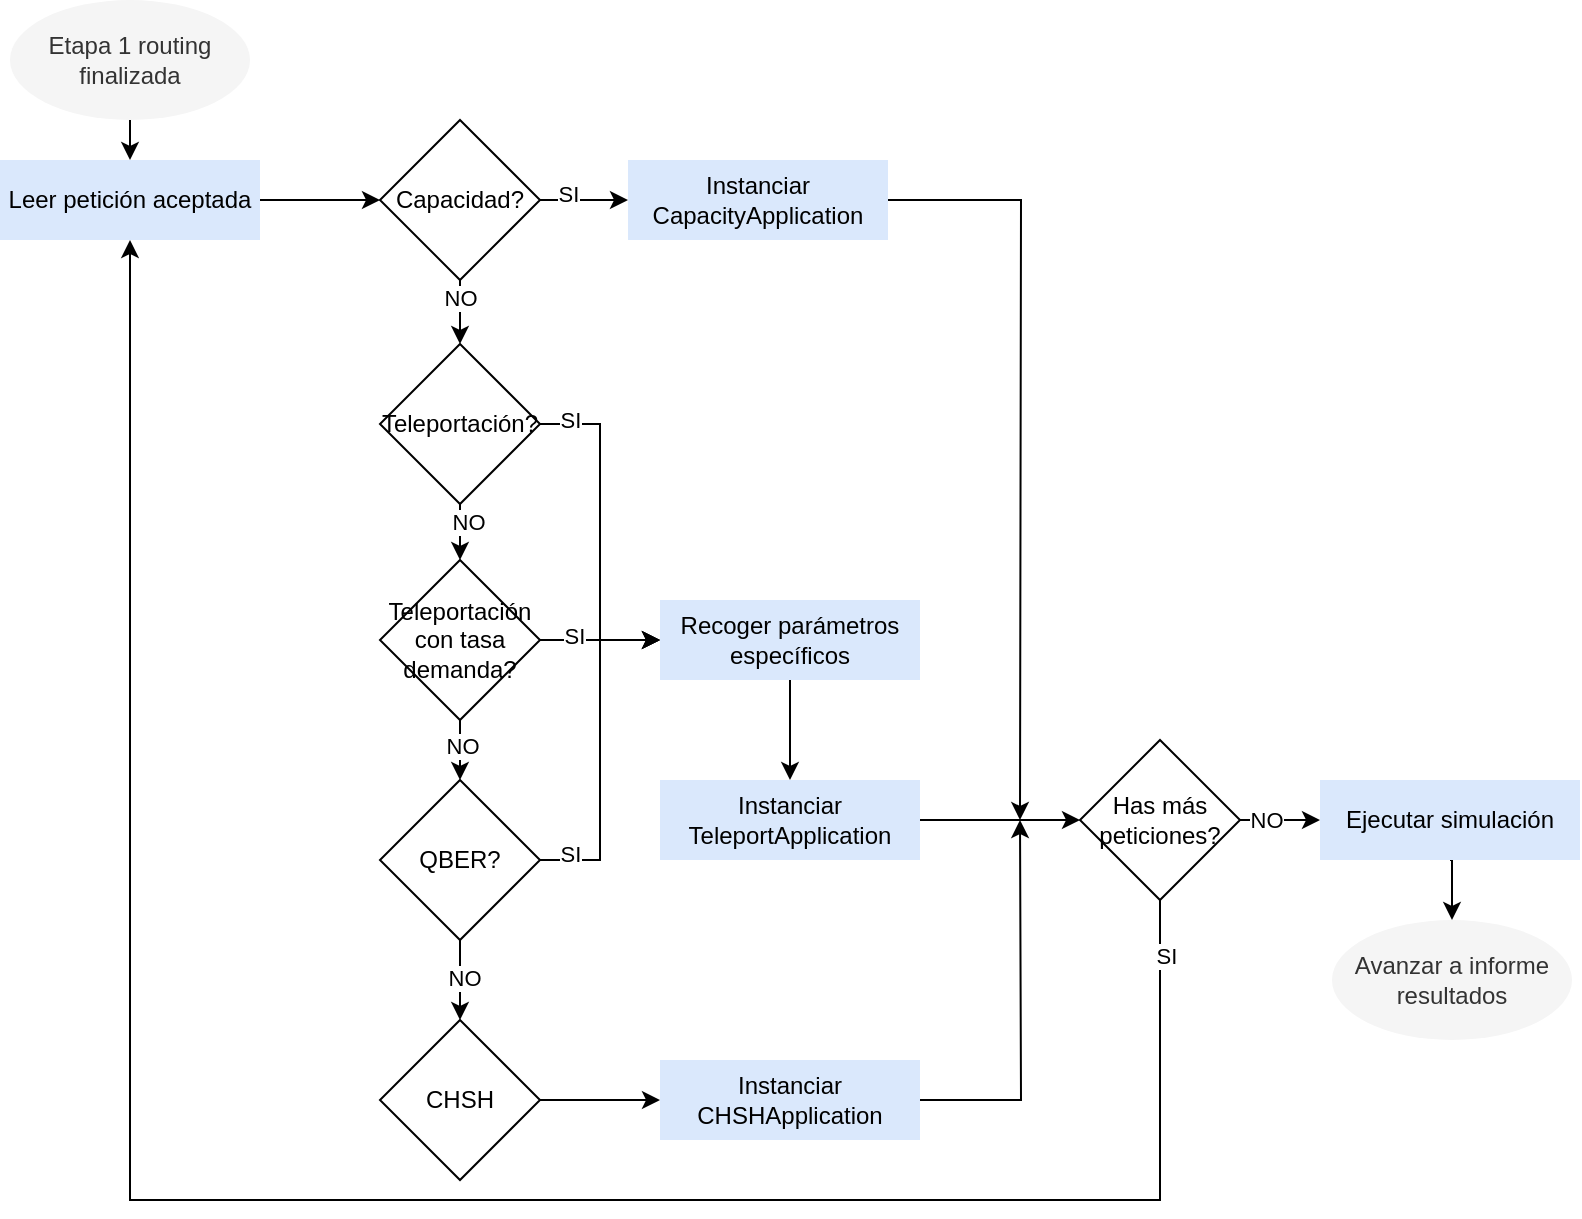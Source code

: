 <mxfile version="24.2.5" type="device">
  <diagram name="Página-1" id="qgvcxrSwzUw72z822c70">
    <mxGraphModel dx="880" dy="481" grid="1" gridSize="10" guides="1" tooltips="1" connect="1" arrows="1" fold="1" page="1" pageScale="1" pageWidth="827" pageHeight="583" math="0" shadow="0">
      <root>
        <mxCell id="0" />
        <mxCell id="1" parent="0" />
        <mxCell id="8cTxROg3GOvID4Hg6Qs1-18" style="edgeStyle=orthogonalEdgeStyle;rounded=0;orthogonalLoop=1;jettySize=auto;html=1;exitX=1;exitY=0.5;exitDx=0;exitDy=0;entryX=0;entryY=0.5;entryDx=0;entryDy=0;" parent="1" source="8cTxROg3GOvID4Hg6Qs1-2" target="8cTxROg3GOvID4Hg6Qs1-14" edge="1">
          <mxGeometry relative="1" as="geometry" />
        </mxCell>
        <mxCell id="8cTxROg3GOvID4Hg6Qs1-2" value="Leer petición aceptada" style="rounded=0;whiteSpace=wrap;html=1;fillColor=#dae8fc;strokeColor=none;" parent="1" vertex="1">
          <mxGeometry x="100" y="160" width="130" height="40" as="geometry" />
        </mxCell>
        <mxCell id="8cTxROg3GOvID4Hg6Qs1-3" style="edgeStyle=orthogonalEdgeStyle;rounded=0;orthogonalLoop=1;jettySize=auto;html=1;exitX=0.5;exitY=1;exitDx=0;exitDy=0;entryX=0.5;entryY=0;entryDx=0;entryDy=0;" parent="1" source="8cTxROg3GOvID4Hg6Qs1-4" target="8cTxROg3GOvID4Hg6Qs1-2" edge="1">
          <mxGeometry relative="1" as="geometry" />
        </mxCell>
        <mxCell id="8cTxROg3GOvID4Hg6Qs1-4" value="Etapa 1 routing finalizada" style="ellipse;whiteSpace=wrap;html=1;fillColor=#f5f5f5;fontColor=#333333;strokeColor=none;" parent="1" vertex="1">
          <mxGeometry x="105" y="80" width="120" height="60" as="geometry" />
        </mxCell>
        <mxCell id="8cTxROg3GOvID4Hg6Qs1-11" value="Avanzar a informe resultados" style="ellipse;whiteSpace=wrap;html=1;fillColor=#f5f5f5;fontColor=#333333;strokeColor=none;" parent="1" vertex="1">
          <mxGeometry x="766" y="540" width="120" height="60" as="geometry" />
        </mxCell>
        <mxCell id="X9Y8WOIghJyttMzxQjOV-12" style="edgeStyle=orthogonalEdgeStyle;rounded=0;orthogonalLoop=1;jettySize=auto;html=1;exitX=1;exitY=0.5;exitDx=0;exitDy=0;" edge="1" parent="1" source="8cTxROg3GOvID4Hg6Qs1-13">
          <mxGeometry relative="1" as="geometry">
            <mxPoint x="610" y="490" as="targetPoint" />
          </mxGeometry>
        </mxCell>
        <mxCell id="8cTxROg3GOvID4Hg6Qs1-13" value="Instanciar CapacityApplication" style="rounded=0;whiteSpace=wrap;html=1;fillColor=#dae8fc;strokeColor=none;" parent="1" vertex="1">
          <mxGeometry x="414" y="160" width="130" height="40" as="geometry" />
        </mxCell>
        <mxCell id="8cTxROg3GOvID4Hg6Qs1-21" style="edgeStyle=orthogonalEdgeStyle;rounded=0;orthogonalLoop=1;jettySize=auto;html=1;exitX=1;exitY=0.5;exitDx=0;exitDy=0;entryX=0;entryY=0.5;entryDx=0;entryDy=0;" parent="1" source="8cTxROg3GOvID4Hg6Qs1-14" target="8cTxROg3GOvID4Hg6Qs1-13" edge="1">
          <mxGeometry relative="1" as="geometry" />
        </mxCell>
        <mxCell id="8cTxROg3GOvID4Hg6Qs1-25" value="SI" style="edgeLabel;html=1;align=center;verticalAlign=middle;resizable=0;points=[];" parent="8cTxROg3GOvID4Hg6Qs1-21" vertex="1" connectable="0">
          <mxGeometry x="-0.364" y="3" relative="1" as="geometry">
            <mxPoint as="offset" />
          </mxGeometry>
        </mxCell>
        <mxCell id="8cTxROg3GOvID4Hg6Qs1-22" style="edgeStyle=orthogonalEdgeStyle;rounded=0;orthogonalLoop=1;jettySize=auto;html=1;exitX=0.5;exitY=1;exitDx=0;exitDy=0;entryX=0.5;entryY=0;entryDx=0;entryDy=0;" parent="1" source="8cTxROg3GOvID4Hg6Qs1-14" target="8cTxROg3GOvID4Hg6Qs1-15" edge="1">
          <mxGeometry relative="1" as="geometry" />
        </mxCell>
        <mxCell id="8cTxROg3GOvID4Hg6Qs1-26" value="NO" style="edgeLabel;html=1;align=center;verticalAlign=middle;resizable=0;points=[];" parent="8cTxROg3GOvID4Hg6Qs1-22" vertex="1" connectable="0">
          <mxGeometry x="-0.438" relative="1" as="geometry">
            <mxPoint as="offset" />
          </mxGeometry>
        </mxCell>
        <mxCell id="8cTxROg3GOvID4Hg6Qs1-14" value="Capacidad?" style="rhombus;whiteSpace=wrap;html=1;" parent="1" vertex="1">
          <mxGeometry x="290" y="140" width="80" height="80" as="geometry" />
        </mxCell>
        <mxCell id="8cTxROg3GOvID4Hg6Qs1-23" style="edgeStyle=orthogonalEdgeStyle;rounded=0;orthogonalLoop=1;jettySize=auto;html=1;exitX=0.5;exitY=1;exitDx=0;exitDy=0;" parent="1" source="8cTxROg3GOvID4Hg6Qs1-15" target="8cTxROg3GOvID4Hg6Qs1-16" edge="1">
          <mxGeometry relative="1" as="geometry" />
        </mxCell>
        <mxCell id="X9Y8WOIghJyttMzxQjOV-1" value="NO" style="edgeLabel;html=1;align=center;verticalAlign=middle;resizable=0;points=[];" vertex="1" connectable="0" parent="8cTxROg3GOvID4Hg6Qs1-23">
          <mxGeometry x="0.269" y="4" relative="1" as="geometry">
            <mxPoint as="offset" />
          </mxGeometry>
        </mxCell>
        <mxCell id="8cTxROg3GOvID4Hg6Qs1-28" style="edgeStyle=orthogonalEdgeStyle;rounded=0;orthogonalLoop=1;jettySize=auto;html=1;exitX=1;exitY=0.5;exitDx=0;exitDy=0;entryX=0;entryY=0.5;entryDx=0;entryDy=0;" parent="1" source="8cTxROg3GOvID4Hg6Qs1-15" target="8cTxROg3GOvID4Hg6Qs1-20" edge="1">
          <mxGeometry relative="1" as="geometry" />
        </mxCell>
        <mxCell id="X9Y8WOIghJyttMzxQjOV-3" value="SI" style="edgeLabel;html=1;align=center;verticalAlign=middle;resizable=0;points=[];" vertex="1" connectable="0" parent="8cTxROg3GOvID4Hg6Qs1-28">
          <mxGeometry x="-0.821" y="2" relative="1" as="geometry">
            <mxPoint as="offset" />
          </mxGeometry>
        </mxCell>
        <mxCell id="8cTxROg3GOvID4Hg6Qs1-15" value="Teleportación?" style="rhombus;whiteSpace=wrap;html=1;" parent="1" vertex="1">
          <mxGeometry x="290" y="252" width="80" height="80" as="geometry" />
        </mxCell>
        <mxCell id="8cTxROg3GOvID4Hg6Qs1-24" style="edgeStyle=orthogonalEdgeStyle;rounded=0;orthogonalLoop=1;jettySize=auto;html=1;exitX=0.5;exitY=1;exitDx=0;exitDy=0;entryX=0.5;entryY=0;entryDx=0;entryDy=0;" parent="1" source="8cTxROg3GOvID4Hg6Qs1-16" target="8cTxROg3GOvID4Hg6Qs1-17" edge="1">
          <mxGeometry relative="1" as="geometry" />
        </mxCell>
        <mxCell id="X9Y8WOIghJyttMzxQjOV-2" value="NO" style="edgeLabel;html=1;align=center;verticalAlign=middle;resizable=0;points=[];" vertex="1" connectable="0" parent="8cTxROg3GOvID4Hg6Qs1-24">
          <mxGeometry x="-0.133" y="1" relative="1" as="geometry">
            <mxPoint as="offset" />
          </mxGeometry>
        </mxCell>
        <mxCell id="8cTxROg3GOvID4Hg6Qs1-31" style="edgeStyle=orthogonalEdgeStyle;rounded=0;orthogonalLoop=1;jettySize=auto;html=1;exitX=1;exitY=0.5;exitDx=0;exitDy=0;entryX=0;entryY=0.5;entryDx=0;entryDy=0;" parent="1" source="8cTxROg3GOvID4Hg6Qs1-16" target="8cTxROg3GOvID4Hg6Qs1-20" edge="1">
          <mxGeometry relative="1" as="geometry" />
        </mxCell>
        <mxCell id="X9Y8WOIghJyttMzxQjOV-4" value="SI" style="edgeLabel;html=1;align=center;verticalAlign=middle;resizable=0;points=[];" vertex="1" connectable="0" parent="8cTxROg3GOvID4Hg6Qs1-31">
          <mxGeometry x="-0.433" y="2" relative="1" as="geometry">
            <mxPoint as="offset" />
          </mxGeometry>
        </mxCell>
        <mxCell id="8cTxROg3GOvID4Hg6Qs1-16" value="Teleportación con tasa demanda?" style="rhombus;whiteSpace=wrap;html=1;" parent="1" vertex="1">
          <mxGeometry x="290" y="360" width="80" height="80" as="geometry" />
        </mxCell>
        <mxCell id="8cTxROg3GOvID4Hg6Qs1-30" style="edgeStyle=orthogonalEdgeStyle;rounded=0;orthogonalLoop=1;jettySize=auto;html=1;exitX=1;exitY=0.5;exitDx=0;exitDy=0;entryX=0;entryY=0.5;entryDx=0;entryDy=0;" parent="1" source="8cTxROg3GOvID4Hg6Qs1-17" target="8cTxROg3GOvID4Hg6Qs1-20" edge="1">
          <mxGeometry relative="1" as="geometry" />
        </mxCell>
        <mxCell id="X9Y8WOIghJyttMzxQjOV-5" value="SI" style="edgeLabel;html=1;align=center;verticalAlign=middle;resizable=0;points=[];" vertex="1" connectable="0" parent="8cTxROg3GOvID4Hg6Qs1-30">
          <mxGeometry x="-0.824" y="3" relative="1" as="geometry">
            <mxPoint as="offset" />
          </mxGeometry>
        </mxCell>
        <mxCell id="X9Y8WOIghJyttMzxQjOV-7" style="edgeStyle=orthogonalEdgeStyle;rounded=0;orthogonalLoop=1;jettySize=auto;html=1;exitX=0.5;exitY=1;exitDx=0;exitDy=0;" edge="1" parent="1" source="8cTxROg3GOvID4Hg6Qs1-17" target="X9Y8WOIghJyttMzxQjOV-6">
          <mxGeometry relative="1" as="geometry" />
        </mxCell>
        <mxCell id="X9Y8WOIghJyttMzxQjOV-8" value="NO" style="edgeLabel;html=1;align=center;verticalAlign=middle;resizable=0;points=[];" vertex="1" connectable="0" parent="X9Y8WOIghJyttMzxQjOV-7">
          <mxGeometry x="-0.05" y="2" relative="1" as="geometry">
            <mxPoint as="offset" />
          </mxGeometry>
        </mxCell>
        <mxCell id="8cTxROg3GOvID4Hg6Qs1-17" value="QBER?" style="rhombus;whiteSpace=wrap;html=1;" parent="1" vertex="1">
          <mxGeometry x="290" y="470" width="80" height="80" as="geometry" />
        </mxCell>
        <mxCell id="8cTxROg3GOvID4Hg6Qs1-34" style="edgeStyle=orthogonalEdgeStyle;rounded=0;orthogonalLoop=1;jettySize=auto;html=1;exitX=1;exitY=0.5;exitDx=0;exitDy=0;entryX=0;entryY=0.5;entryDx=0;entryDy=0;" parent="1" source="8cTxROg3GOvID4Hg6Qs1-19" target="8cTxROg3GOvID4Hg6Qs1-33" edge="1">
          <mxGeometry relative="1" as="geometry" />
        </mxCell>
        <mxCell id="8cTxROg3GOvID4Hg6Qs1-19" value="Instanciar TeleportApplication" style="rounded=0;whiteSpace=wrap;html=1;fillColor=#dae8fc;strokeColor=none;" parent="1" vertex="1">
          <mxGeometry x="430" y="470" width="130" height="40" as="geometry" />
        </mxCell>
        <mxCell id="8cTxROg3GOvID4Hg6Qs1-32" style="edgeStyle=orthogonalEdgeStyle;rounded=0;orthogonalLoop=1;jettySize=auto;html=1;exitX=0.5;exitY=1;exitDx=0;exitDy=0;entryX=0.5;entryY=0;entryDx=0;entryDy=0;" parent="1" source="8cTxROg3GOvID4Hg6Qs1-20" target="8cTxROg3GOvID4Hg6Qs1-19" edge="1">
          <mxGeometry relative="1" as="geometry" />
        </mxCell>
        <mxCell id="8cTxROg3GOvID4Hg6Qs1-20" value="Recoger parámetros específicos" style="rounded=0;whiteSpace=wrap;html=1;fillColor=#dae8fc;strokeColor=none;" parent="1" vertex="1">
          <mxGeometry x="430" y="380" width="130" height="40" as="geometry" />
        </mxCell>
        <mxCell id="8cTxROg3GOvID4Hg6Qs1-37" style="edgeStyle=orthogonalEdgeStyle;rounded=0;orthogonalLoop=1;jettySize=auto;html=1;exitX=1;exitY=0.5;exitDx=0;exitDy=0;entryX=0;entryY=0.5;entryDx=0;entryDy=0;" parent="1" source="8cTxROg3GOvID4Hg6Qs1-33" target="8cTxROg3GOvID4Hg6Qs1-36" edge="1">
          <mxGeometry relative="1" as="geometry" />
        </mxCell>
        <mxCell id="8cTxROg3GOvID4Hg6Qs1-38" value="NO" style="edgeLabel;html=1;align=center;verticalAlign=middle;resizable=0;points=[];" parent="8cTxROg3GOvID4Hg6Qs1-37" vertex="1" connectable="0">
          <mxGeometry x="-0.35" relative="1" as="geometry">
            <mxPoint as="offset" />
          </mxGeometry>
        </mxCell>
        <mxCell id="8cTxROg3GOvID4Hg6Qs1-39" style="edgeStyle=orthogonalEdgeStyle;rounded=0;orthogonalLoop=1;jettySize=auto;html=1;exitX=0.5;exitY=1;exitDx=0;exitDy=0;entryX=0.5;entryY=1;entryDx=0;entryDy=0;" parent="1" source="8cTxROg3GOvID4Hg6Qs1-33" target="8cTxROg3GOvID4Hg6Qs1-2" edge="1">
          <mxGeometry relative="1" as="geometry">
            <Array as="points">
              <mxPoint x="680" y="680" />
              <mxPoint x="165" y="680" />
            </Array>
          </mxGeometry>
        </mxCell>
        <mxCell id="8cTxROg3GOvID4Hg6Qs1-40" value="SI" style="edgeLabel;html=1;align=center;verticalAlign=middle;resizable=0;points=[];" parent="8cTxROg3GOvID4Hg6Qs1-39" vertex="1" connectable="0">
          <mxGeometry x="-0.952" y="3" relative="1" as="geometry">
            <mxPoint as="offset" />
          </mxGeometry>
        </mxCell>
        <mxCell id="8cTxROg3GOvID4Hg6Qs1-33" value="Has más peticiones?" style="rhombus;whiteSpace=wrap;html=1;" parent="1" vertex="1">
          <mxGeometry x="640" y="450" width="80" height="80" as="geometry" />
        </mxCell>
        <mxCell id="8cTxROg3GOvID4Hg6Qs1-41" style="edgeStyle=orthogonalEdgeStyle;rounded=0;orthogonalLoop=1;jettySize=auto;html=1;exitX=0.5;exitY=1;exitDx=0;exitDy=0;entryX=0.5;entryY=0;entryDx=0;entryDy=0;" parent="1" source="8cTxROg3GOvID4Hg6Qs1-36" target="8cTxROg3GOvID4Hg6Qs1-11" edge="1">
          <mxGeometry relative="1" as="geometry" />
        </mxCell>
        <mxCell id="8cTxROg3GOvID4Hg6Qs1-36" value="Ejecutar simulación" style="rounded=0;whiteSpace=wrap;html=1;fillColor=#dae8fc;strokeColor=none;" parent="1" vertex="1">
          <mxGeometry x="760" y="470" width="130" height="40" as="geometry" />
        </mxCell>
        <mxCell id="X9Y8WOIghJyttMzxQjOV-10" style="edgeStyle=orthogonalEdgeStyle;rounded=0;orthogonalLoop=1;jettySize=auto;html=1;exitX=1;exitY=0.5;exitDx=0;exitDy=0;" edge="1" parent="1" source="X9Y8WOIghJyttMzxQjOV-6" target="X9Y8WOIghJyttMzxQjOV-9">
          <mxGeometry relative="1" as="geometry" />
        </mxCell>
        <mxCell id="X9Y8WOIghJyttMzxQjOV-6" value="CHSH" style="rhombus;whiteSpace=wrap;html=1;" vertex="1" parent="1">
          <mxGeometry x="290" y="590" width="80" height="80" as="geometry" />
        </mxCell>
        <mxCell id="X9Y8WOIghJyttMzxQjOV-13" style="edgeStyle=orthogonalEdgeStyle;rounded=0;orthogonalLoop=1;jettySize=auto;html=1;exitX=1;exitY=0.5;exitDx=0;exitDy=0;" edge="1" parent="1" source="X9Y8WOIghJyttMzxQjOV-9">
          <mxGeometry relative="1" as="geometry">
            <mxPoint x="610" y="490" as="targetPoint" />
          </mxGeometry>
        </mxCell>
        <mxCell id="X9Y8WOIghJyttMzxQjOV-9" value="Instanciar CHSHApplication" style="rounded=0;whiteSpace=wrap;html=1;fillColor=#dae8fc;strokeColor=none;" vertex="1" parent="1">
          <mxGeometry x="430" y="610" width="130" height="40" as="geometry" />
        </mxCell>
      </root>
    </mxGraphModel>
  </diagram>
</mxfile>
